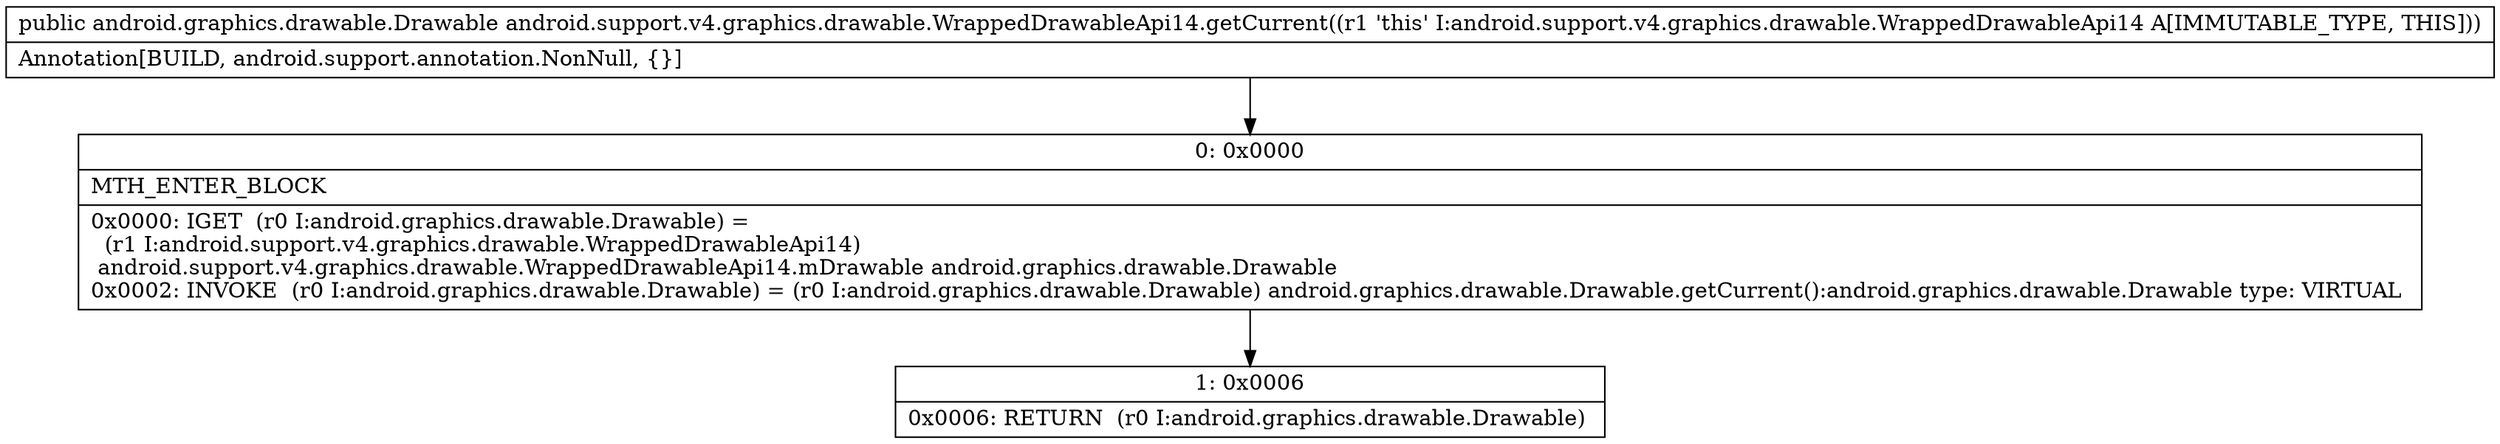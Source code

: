 digraph "CFG forandroid.support.v4.graphics.drawable.WrappedDrawableApi14.getCurrent()Landroid\/graphics\/drawable\/Drawable;" {
Node_0 [shape=record,label="{0\:\ 0x0000|MTH_ENTER_BLOCK\l|0x0000: IGET  (r0 I:android.graphics.drawable.Drawable) = \l  (r1 I:android.support.v4.graphics.drawable.WrappedDrawableApi14)\l android.support.v4.graphics.drawable.WrappedDrawableApi14.mDrawable android.graphics.drawable.Drawable \l0x0002: INVOKE  (r0 I:android.graphics.drawable.Drawable) = (r0 I:android.graphics.drawable.Drawable) android.graphics.drawable.Drawable.getCurrent():android.graphics.drawable.Drawable type: VIRTUAL \l}"];
Node_1 [shape=record,label="{1\:\ 0x0006|0x0006: RETURN  (r0 I:android.graphics.drawable.Drawable) \l}"];
MethodNode[shape=record,label="{public android.graphics.drawable.Drawable android.support.v4.graphics.drawable.WrappedDrawableApi14.getCurrent((r1 'this' I:android.support.v4.graphics.drawable.WrappedDrawableApi14 A[IMMUTABLE_TYPE, THIS]))  | Annotation[BUILD, android.support.annotation.NonNull, \{\}]\l}"];
MethodNode -> Node_0;
Node_0 -> Node_1;
}

